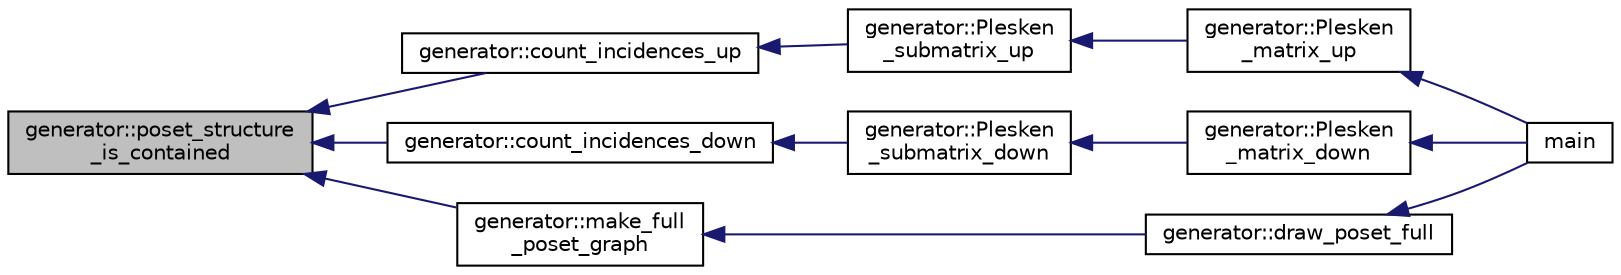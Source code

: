 digraph "generator::poset_structure_is_contained"
{
  edge [fontname="Helvetica",fontsize="10",labelfontname="Helvetica",labelfontsize="10"];
  node [fontname="Helvetica",fontsize="10",shape=record];
  rankdir="LR";
  Node17844 [label="generator::poset_structure\l_is_contained",height=0.2,width=0.4,color="black", fillcolor="grey75", style="filled", fontcolor="black"];
  Node17844 -> Node17845 [dir="back",color="midnightblue",fontsize="10",style="solid",fontname="Helvetica"];
  Node17845 [label="generator::count_incidences_up",height=0.2,width=0.4,color="black", fillcolor="white", style="filled",URL="$d7/d73/classgenerator.html#a9d833d8494072c07de28b8f0e9b8155d"];
  Node17845 -> Node17846 [dir="back",color="midnightblue",fontsize="10",style="solid",fontname="Helvetica"];
  Node17846 [label="generator::Plesken\l_submatrix_up",height=0.2,width=0.4,color="black", fillcolor="white", style="filled",URL="$d7/d73/classgenerator.html#ad3d2ebc7da6268d878c5acfc5feefca5"];
  Node17846 -> Node17847 [dir="back",color="midnightblue",fontsize="10",style="solid",fontname="Helvetica"];
  Node17847 [label="generator::Plesken\l_matrix_up",height=0.2,width=0.4,color="black", fillcolor="white", style="filled",URL="$d7/d73/classgenerator.html#a5944c65399c201b426ea3ab2eb7cfa6e"];
  Node17847 -> Node17848 [dir="back",color="midnightblue",fontsize="10",style="solid",fontname="Helvetica"];
  Node17848 [label="main",height=0.2,width=0.4,color="black", fillcolor="white", style="filled",URL="$de/d2d/graph_2graph_8_c.html#a217dbf8b442f20279ea00b898af96f52"];
  Node17844 -> Node17849 [dir="back",color="midnightblue",fontsize="10",style="solid",fontname="Helvetica"];
  Node17849 [label="generator::count_incidences_down",height=0.2,width=0.4,color="black", fillcolor="white", style="filled",URL="$d7/d73/classgenerator.html#aef9312d2eab8e5ff47228fc5cdab3262"];
  Node17849 -> Node17850 [dir="back",color="midnightblue",fontsize="10",style="solid",fontname="Helvetica"];
  Node17850 [label="generator::Plesken\l_submatrix_down",height=0.2,width=0.4,color="black", fillcolor="white", style="filled",URL="$d7/d73/classgenerator.html#a8671e3798fb19accfa92c41d7389a8eb"];
  Node17850 -> Node17851 [dir="back",color="midnightblue",fontsize="10",style="solid",fontname="Helvetica"];
  Node17851 [label="generator::Plesken\l_matrix_down",height=0.2,width=0.4,color="black", fillcolor="white", style="filled",URL="$d7/d73/classgenerator.html#aa1ae9d8cbaa9d7012e7796499e4c93e9"];
  Node17851 -> Node17848 [dir="back",color="midnightblue",fontsize="10",style="solid",fontname="Helvetica"];
  Node17844 -> Node17852 [dir="back",color="midnightblue",fontsize="10",style="solid",fontname="Helvetica"];
  Node17852 [label="generator::make_full\l_poset_graph",height=0.2,width=0.4,color="black", fillcolor="white", style="filled",URL="$d7/d73/classgenerator.html#ab6415c4a8fbcc54c470448935a95aa56"];
  Node17852 -> Node17853 [dir="back",color="midnightblue",fontsize="10",style="solid",fontname="Helvetica"];
  Node17853 [label="generator::draw_poset_full",height=0.2,width=0.4,color="black", fillcolor="white", style="filled",URL="$d7/d73/classgenerator.html#a6f7f90e50993905db31342536ac59d8c"];
  Node17853 -> Node17848 [dir="back",color="midnightblue",fontsize="10",style="solid",fontname="Helvetica"];
}
